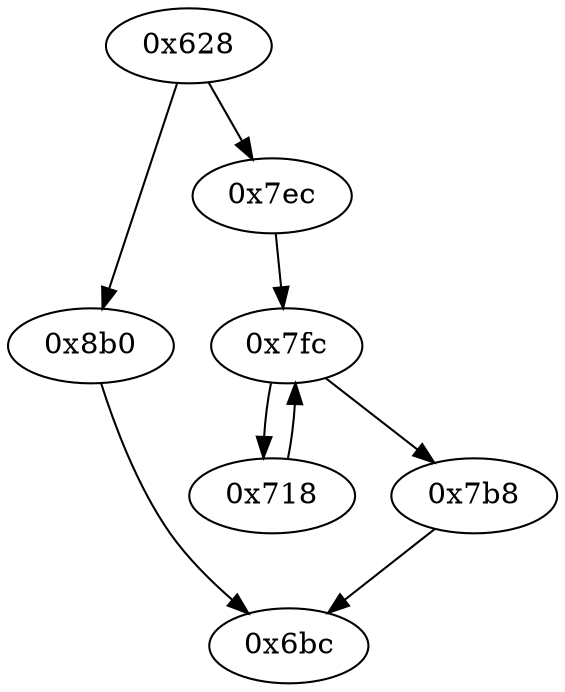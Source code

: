 strict digraph "" {
	graph ["edge"="{}",
		file="/Users/mark/Documents/deobfus-2019-ccs/ALL-CFG/small-programs/1b-1-1-1-0-dc-1-0-1/1576_recovered.dot",
		"graph"="{u'file': u'/Users/mark/Documents/deobfus-2019-ccs/ALL-CFG/small-programs/1b-1-1-1-0-dc-1-0-1/1576_recovered.dot'}",
		"node"="{u'opcode': u''}"
	];
	"0x7fc"	 [opcode="[u'ldr', u'str', u'str', u'ldr', u'ldrb', u'ldr', u'ldr', u'ldr', u'cmp', u'mov', u'b']"];
	"0x718"	 [opcode="[u'ldr', u'ldr', u'ldr', u'ldr', u'sub', u'rsb', u'add', u'sub', u'rsb', u'add', u'mov', u'b']"];
	"0x7fc" -> "0x718";
	"0x7b8"	 [opcode="[u'ldr', u'ldr', u'bl', u'mov', u'mov', u'b']"];
	"0x7fc" -> "0x7b8";
	"0x718" -> "0x7fc";
	"0x6bc"	 [opcode="[u'ldr', u'cmp', u'mov', u'sub', u'pop']"];
	"0x7b8" -> "0x6bc";
	"0x8b0"	 [opcode="[u'ldr', u'bl', u'mov', u'mov', u'b']"];
	"0x8b0" -> "0x6bc";
	"0x7ec"	 [opcode="[u'mov', u'mov', u'mov', u'b']"];
	"0x7ec" -> "0x7fc";
	"0x628"	 [opcode="[u'push', u'add', u'sub', u'str', u'ldr', u'str', u'ldr', u'ldr', u'sub', u'sub', u'add', u'mul', u'mvn', u'mvn', u'ldr', u'orr', \
u'mov', u'cmn', u'mov', u'mov', u'ldr', u'strb', u'ldr', u'cmp', u'add', u'mov', u'strb', u'ldr', u'ldr', u'ldr', u'ldr', u'ldr', \
u'str', u'ldr', u'add', u'str', u'b']"];
	"0x628" -> "0x8b0";
	"0x628" -> "0x7ec";
}
